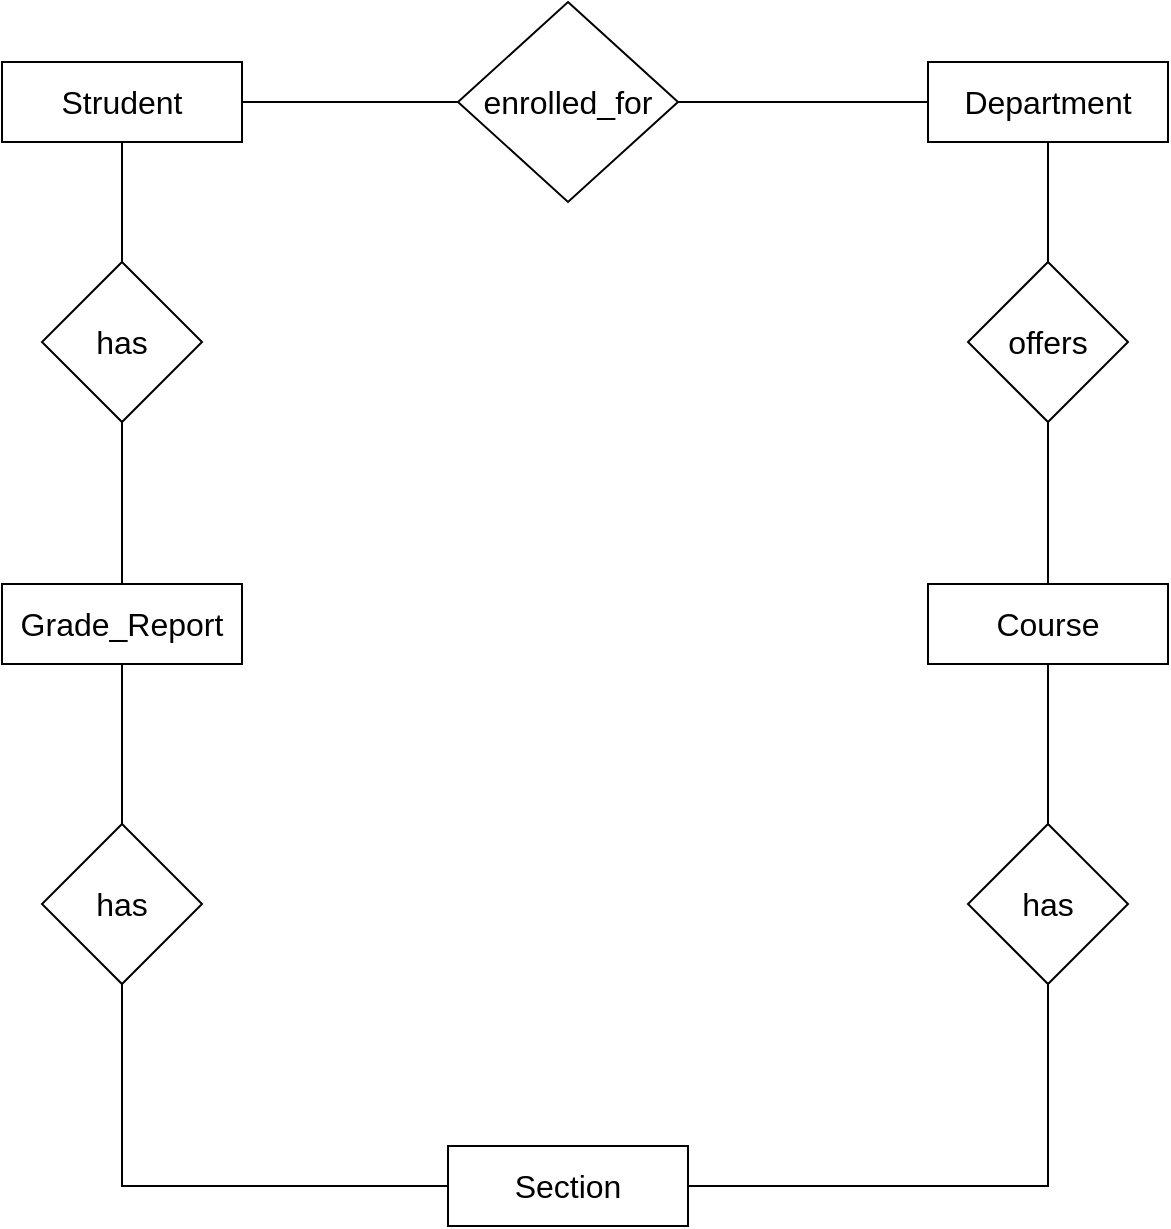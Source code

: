 <mxfile version="17.4.0" type="github">
  <diagram id="R2lEEEUBdFMjLlhIrx00" name="Page-1">
    <mxGraphModel dx="978" dy="575" grid="1" gridSize="10" guides="1" tooltips="1" connect="1" arrows="1" fold="1" page="1" pageScale="1" pageWidth="850" pageHeight="1100" math="0" shadow="0" extFonts="Permanent Marker^https://fonts.googleapis.com/css?family=Permanent+Marker">
      <root>
        <mxCell id="0" />
        <mxCell id="1" parent="0" />
        <mxCell id="SYq3K_fjWCFQIKyLRXwa-1" value="Strudent" style="rounded=0;whiteSpace=wrap;html=1;fontSize=16;" vertex="1" parent="1">
          <mxGeometry x="137" y="218" width="120" height="40" as="geometry" />
        </mxCell>
        <mxCell id="SYq3K_fjWCFQIKyLRXwa-2" value="Department" style="rounded=0;whiteSpace=wrap;html=1;fontSize=16;" vertex="1" parent="1">
          <mxGeometry x="600" y="218" width="120" height="40" as="geometry" />
        </mxCell>
        <mxCell id="SYq3K_fjWCFQIKyLRXwa-3" value="Grade_Report" style="rounded=0;whiteSpace=wrap;html=1;fontSize=16;" vertex="1" parent="1">
          <mxGeometry x="137" y="479" width="120" height="40" as="geometry" />
        </mxCell>
        <mxCell id="SYq3K_fjWCFQIKyLRXwa-4" value="Course" style="rounded=0;whiteSpace=wrap;html=1;fontSize=16;" vertex="1" parent="1">
          <mxGeometry x="600" y="479" width="120" height="40" as="geometry" />
        </mxCell>
        <mxCell id="SYq3K_fjWCFQIKyLRXwa-5" value="Section" style="rounded=0;whiteSpace=wrap;html=1;fontSize=16;" vertex="1" parent="1">
          <mxGeometry x="360" y="760" width="120" height="40" as="geometry" />
        </mxCell>
        <mxCell id="SYq3K_fjWCFQIKyLRXwa-6" value="has" style="rhombus;whiteSpace=wrap;html=1;fontSize=16;rounded=0;" vertex="1" parent="1">
          <mxGeometry x="620" y="599" width="80" height="80" as="geometry" />
        </mxCell>
        <mxCell id="SYq3K_fjWCFQIKyLRXwa-9" value="has" style="rhombus;whiteSpace=wrap;html=1;fontSize=16;rounded=0;" vertex="1" parent="1">
          <mxGeometry x="157" y="599" width="80" height="80" as="geometry" />
        </mxCell>
        <mxCell id="SYq3K_fjWCFQIKyLRXwa-13" value="has" style="rhombus;whiteSpace=wrap;html=1;fontSize=16;rounded=0;" vertex="1" parent="1">
          <mxGeometry x="157" y="318" width="80" height="80" as="geometry" />
        </mxCell>
        <mxCell id="SYq3K_fjWCFQIKyLRXwa-16" value="offers" style="rhombus;whiteSpace=wrap;html=1;fontSize=16;rounded=0;" vertex="1" parent="1">
          <mxGeometry x="620" y="318" width="80" height="80" as="geometry" />
        </mxCell>
        <mxCell id="SYq3K_fjWCFQIKyLRXwa-18" value="enrolled_for" style="rhombus;whiteSpace=wrap;html=1;fontSize=16;rounded=0;" vertex="1" parent="1">
          <mxGeometry x="365" y="188" width="110" height="100" as="geometry" />
        </mxCell>
        <mxCell id="SYq3K_fjWCFQIKyLRXwa-20" value="" style="endArrow=none;html=1;rounded=0;fontSize=16;exitX=1;exitY=0.5;exitDx=0;exitDy=0;entryX=0;entryY=0.5;entryDx=0;entryDy=0;" edge="1" parent="1" source="SYq3K_fjWCFQIKyLRXwa-1" target="SYq3K_fjWCFQIKyLRXwa-18">
          <mxGeometry width="50" height="50" relative="1" as="geometry">
            <mxPoint x="400" y="508" as="sourcePoint" />
            <mxPoint x="450" y="458" as="targetPoint" />
          </mxGeometry>
        </mxCell>
        <mxCell id="SYq3K_fjWCFQIKyLRXwa-21" value="" style="endArrow=none;html=1;rounded=0;fontSize=16;exitX=1;exitY=0.5;exitDx=0;exitDy=0;entryX=0;entryY=0.5;entryDx=0;entryDy=0;" edge="1" parent="1" source="SYq3K_fjWCFQIKyLRXwa-18" target="SYq3K_fjWCFQIKyLRXwa-2">
          <mxGeometry width="50" height="50" relative="1" as="geometry">
            <mxPoint x="250" y="248" as="sourcePoint" />
            <mxPoint x="375" y="248" as="targetPoint" />
          </mxGeometry>
        </mxCell>
        <mxCell id="SYq3K_fjWCFQIKyLRXwa-22" value="" style="endArrow=none;html=1;rounded=0;fontSize=16;entryX=0.5;entryY=1;entryDx=0;entryDy=0;exitX=0.5;exitY=0;exitDx=0;exitDy=0;" edge="1" parent="1" source="SYq3K_fjWCFQIKyLRXwa-13" target="SYq3K_fjWCFQIKyLRXwa-1">
          <mxGeometry width="50" height="50" relative="1" as="geometry">
            <mxPoint x="400" y="508" as="sourcePoint" />
            <mxPoint x="450" y="458" as="targetPoint" />
          </mxGeometry>
        </mxCell>
        <mxCell id="SYq3K_fjWCFQIKyLRXwa-23" value="" style="endArrow=none;html=1;rounded=0;fontSize=16;entryX=0.5;entryY=1;entryDx=0;entryDy=0;exitX=0.5;exitY=0;exitDx=0;exitDy=0;" edge="1" parent="1" source="SYq3K_fjWCFQIKyLRXwa-3" target="SYq3K_fjWCFQIKyLRXwa-13">
          <mxGeometry width="50" height="50" relative="1" as="geometry">
            <mxPoint x="400" y="450" as="sourcePoint" />
            <mxPoint x="450" y="400" as="targetPoint" />
          </mxGeometry>
        </mxCell>
        <mxCell id="SYq3K_fjWCFQIKyLRXwa-24" value="" style="endArrow=none;html=1;rounded=0;fontSize=16;entryX=0.5;entryY=1;entryDx=0;entryDy=0;exitX=0.5;exitY=0;exitDx=0;exitDy=0;" edge="1" parent="1" source="SYq3K_fjWCFQIKyLRXwa-4" target="SYq3K_fjWCFQIKyLRXwa-16">
          <mxGeometry width="50" height="50" relative="1" as="geometry">
            <mxPoint x="400" y="450" as="sourcePoint" />
            <mxPoint x="450" y="400" as="targetPoint" />
          </mxGeometry>
        </mxCell>
        <mxCell id="SYq3K_fjWCFQIKyLRXwa-25" value="" style="endArrow=none;html=1;rounded=0;fontSize=16;entryX=0.5;entryY=1;entryDx=0;entryDy=0;exitX=0.5;exitY=0;exitDx=0;exitDy=0;" edge="1" parent="1" source="SYq3K_fjWCFQIKyLRXwa-16" target="SYq3K_fjWCFQIKyLRXwa-2">
          <mxGeometry width="50" height="50" relative="1" as="geometry">
            <mxPoint x="400" y="508" as="sourcePoint" />
            <mxPoint x="450" y="458" as="targetPoint" />
          </mxGeometry>
        </mxCell>
        <mxCell id="SYq3K_fjWCFQIKyLRXwa-26" value="" style="endArrow=none;html=1;rounded=0;fontSize=16;entryX=0.5;entryY=1;entryDx=0;entryDy=0;exitX=0.5;exitY=0;exitDx=0;exitDy=0;" edge="1" parent="1" source="SYq3K_fjWCFQIKyLRXwa-9" target="SYq3K_fjWCFQIKyLRXwa-3">
          <mxGeometry width="50" height="50" relative="1" as="geometry">
            <mxPoint x="400" y="450" as="sourcePoint" />
            <mxPoint x="450" y="400" as="targetPoint" />
          </mxGeometry>
        </mxCell>
        <mxCell id="SYq3K_fjWCFQIKyLRXwa-27" value="" style="endArrow=none;html=1;rounded=0;fontSize=16;entryX=0.5;entryY=1;entryDx=0;entryDy=0;exitX=0.5;exitY=0;exitDx=0;exitDy=0;" edge="1" parent="1" source="SYq3K_fjWCFQIKyLRXwa-6" target="SYq3K_fjWCFQIKyLRXwa-4">
          <mxGeometry width="50" height="50" relative="1" as="geometry">
            <mxPoint x="400" y="680" as="sourcePoint" />
            <mxPoint x="450" y="630" as="targetPoint" />
          </mxGeometry>
        </mxCell>
        <mxCell id="SYq3K_fjWCFQIKyLRXwa-28" value="" style="endArrow=none;html=1;rounded=0;fontSize=16;exitX=0.5;exitY=1;exitDx=0;exitDy=0;entryX=0;entryY=0.5;entryDx=0;entryDy=0;" edge="1" parent="1" source="SYq3K_fjWCFQIKyLRXwa-9" target="SYq3K_fjWCFQIKyLRXwa-5">
          <mxGeometry width="50" height="50" relative="1" as="geometry">
            <mxPoint x="400" y="560" as="sourcePoint" />
            <mxPoint x="450" y="510" as="targetPoint" />
            <Array as="points">
              <mxPoint x="197" y="780" />
            </Array>
          </mxGeometry>
        </mxCell>
        <mxCell id="SYq3K_fjWCFQIKyLRXwa-29" value="" style="endArrow=none;html=1;rounded=0;fontSize=16;entryX=0.5;entryY=1;entryDx=0;entryDy=0;exitX=1;exitY=0.5;exitDx=0;exitDy=0;" edge="1" parent="1" source="SYq3K_fjWCFQIKyLRXwa-5" target="SYq3K_fjWCFQIKyLRXwa-6">
          <mxGeometry width="50" height="50" relative="1" as="geometry">
            <mxPoint x="400" y="560" as="sourcePoint" />
            <mxPoint x="450" y="510" as="targetPoint" />
            <Array as="points">
              <mxPoint x="660" y="780" />
            </Array>
          </mxGeometry>
        </mxCell>
      </root>
    </mxGraphModel>
  </diagram>
</mxfile>
